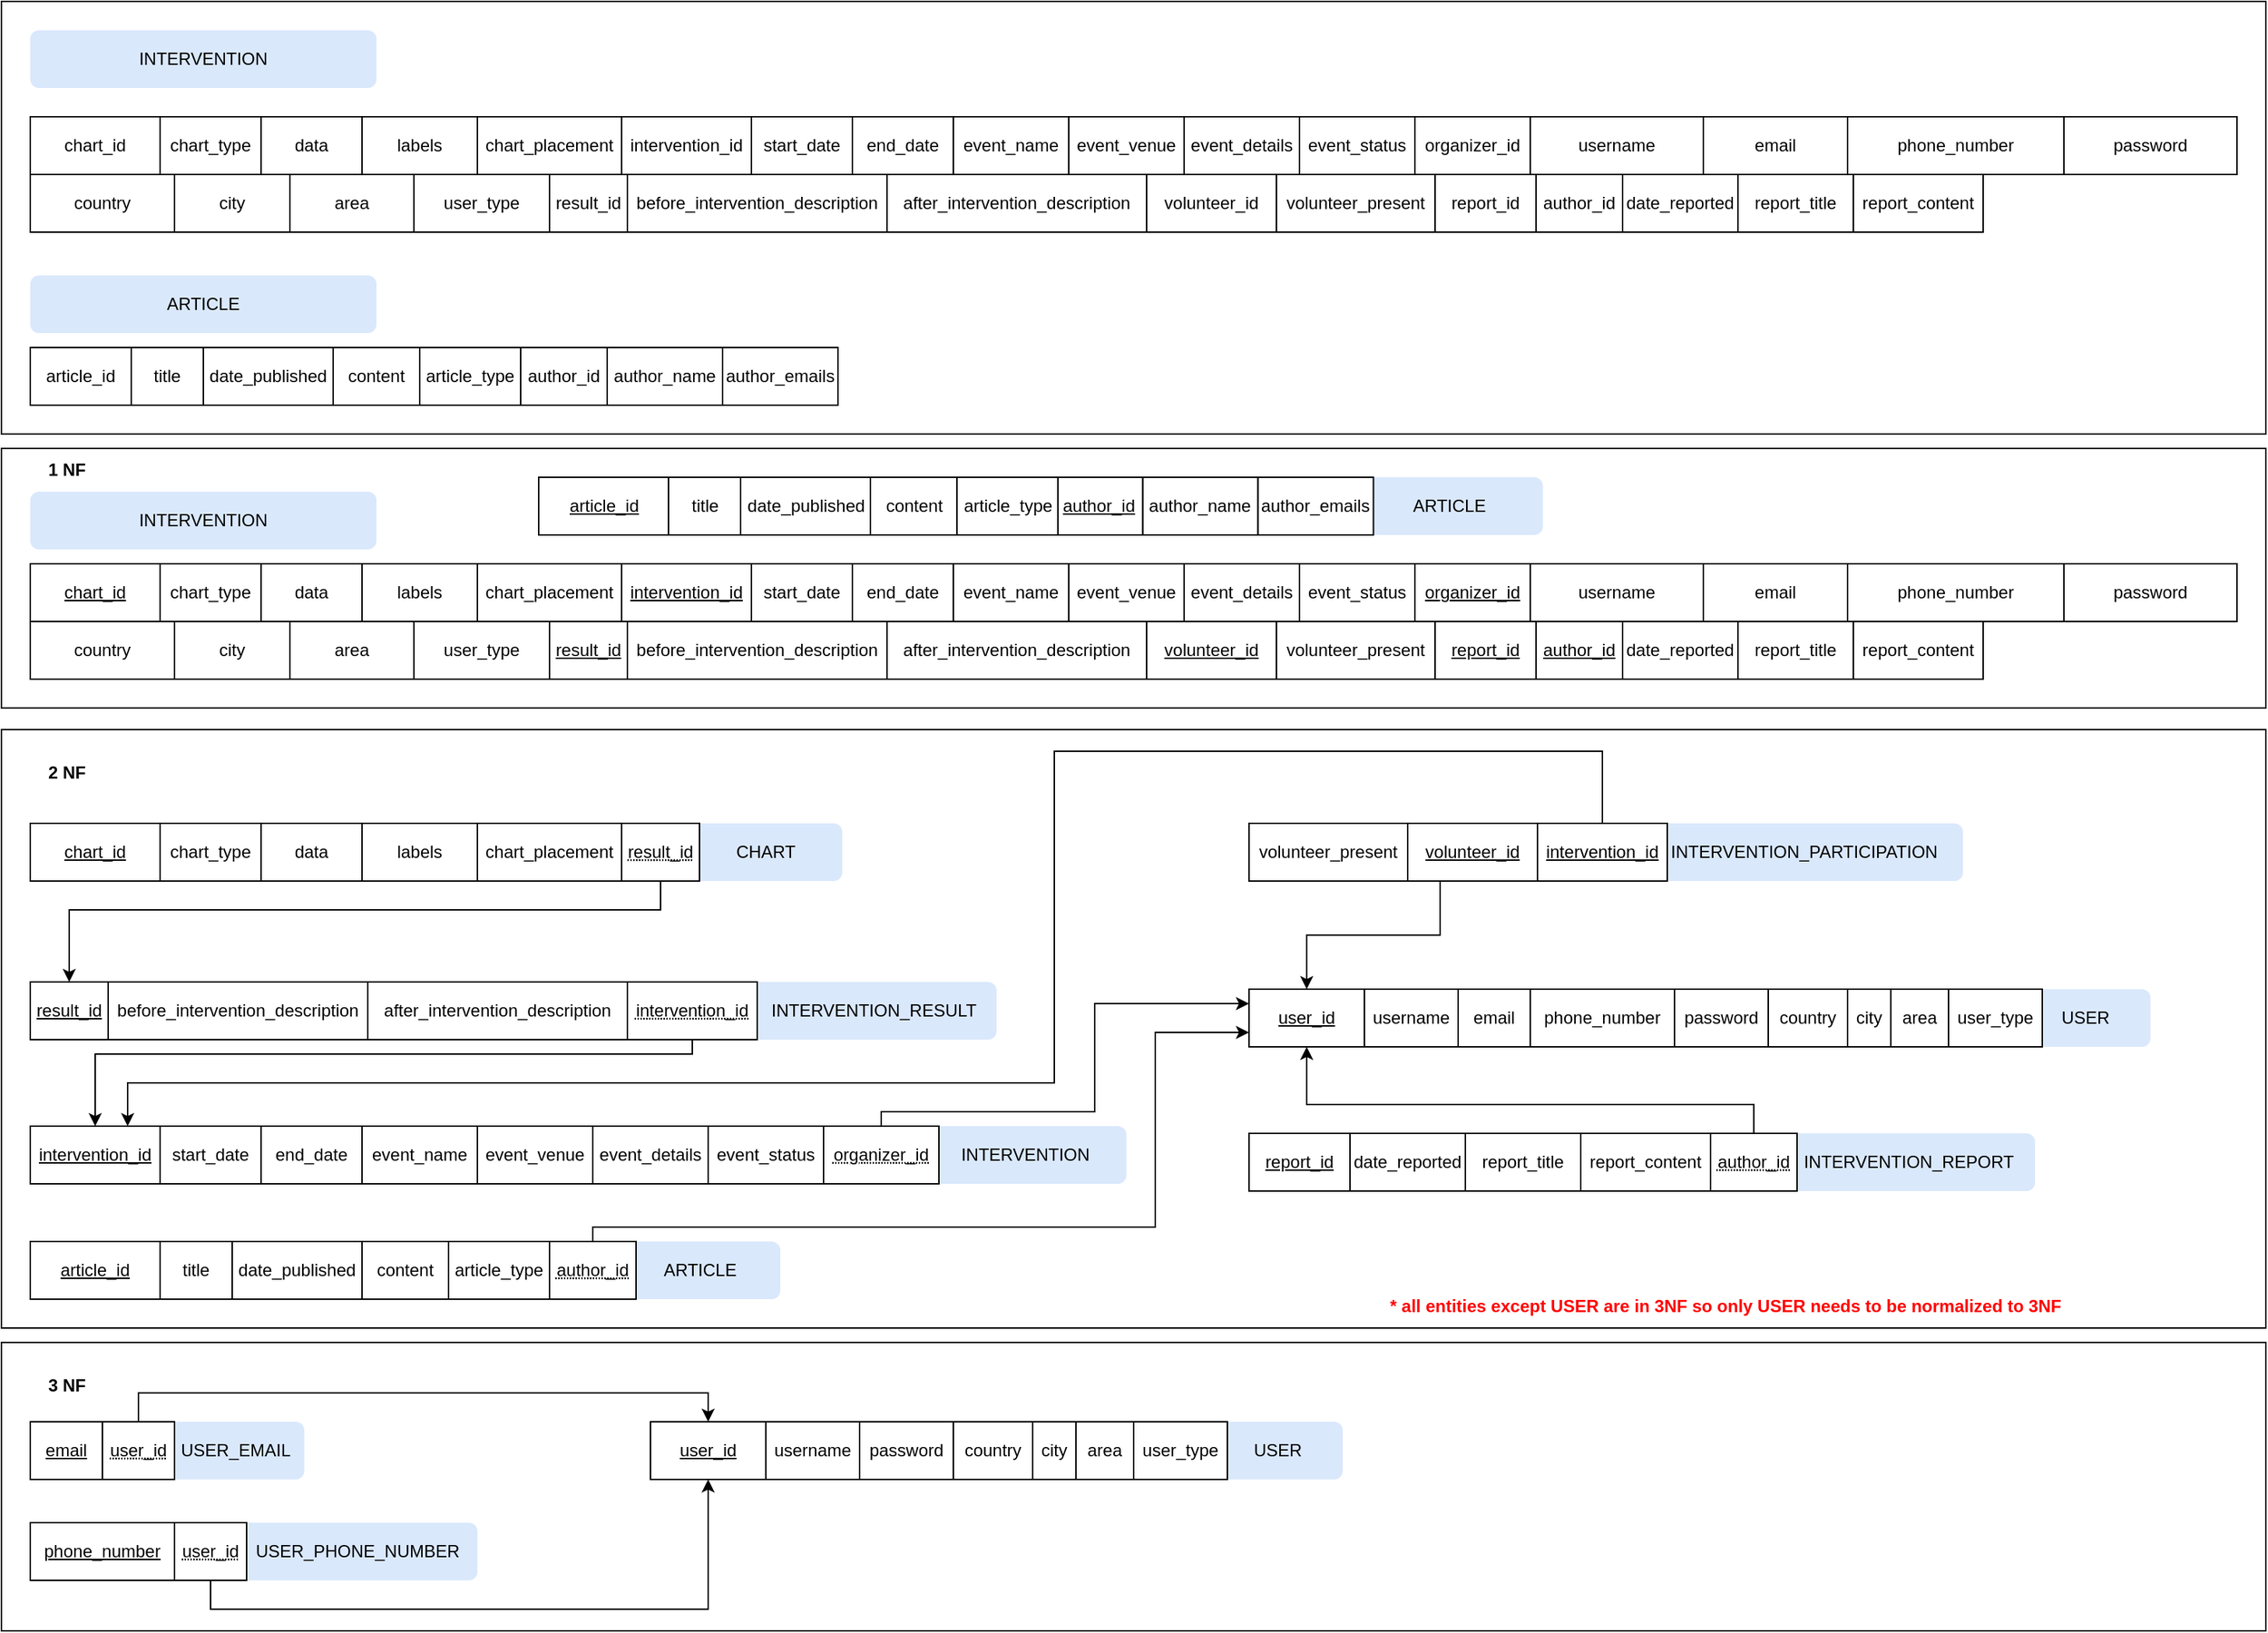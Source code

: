 <mxfile version="24.2.3" type="github">
  <diagram name="Page-1" id="BUNKWT5Qqu0lzgFFmWvQ">
    <mxGraphModel dx="1282" dy="535" grid="1" gridSize="10" guides="1" tooltips="1" connect="1" arrows="1" fold="1" page="1" pageScale="1" pageWidth="1654" pageHeight="1169" math="0" shadow="0">
      <root>
        <mxCell id="0" />
        <mxCell id="1" parent="0" />
        <mxCell id="BMht20Ln3k7jBjvpvkgt-224" value="" style="rounded=0;whiteSpace=wrap;html=1;fillColor=none;" parent="1" vertex="1">
          <mxGeometry x="30" y="330" width="1570" height="180" as="geometry" />
        </mxCell>
        <mxCell id="BMht20Ln3k7jBjvpvkgt-226" value="" style="rounded=0;whiteSpace=wrap;html=1;fillColor=none;" parent="1" vertex="1">
          <mxGeometry x="30" y="950" width="1570" height="200" as="geometry" />
        </mxCell>
        <mxCell id="BMht20Ln3k7jBjvpvkgt-225" value="" style="rounded=0;whiteSpace=wrap;html=1;fillColor=none;" parent="1" vertex="1">
          <mxGeometry x="30" y="525" width="1570" height="415" as="geometry" />
        </mxCell>
        <mxCell id="BMht20Ln3k7jBjvpvkgt-223" value="" style="rounded=0;whiteSpace=wrap;html=1;fillColor=none;" parent="1" vertex="1">
          <mxGeometry x="30" y="20" width="1570" height="300" as="geometry" />
        </mxCell>
        <mxCell id="BMht20Ln3k7jBjvpvkgt-220" value="USER_PHONE_NUMBER" style="rounded=1;whiteSpace=wrap;html=1;fillColor=#dae8fc;strokeColor=none;" parent="1" vertex="1">
          <mxGeometry x="194" y="1075" width="166" height="40" as="geometry" />
        </mxCell>
        <mxCell id="BMht20Ln3k7jBjvpvkgt-219" value="USER_EMAIL" style="rounded=1;whiteSpace=wrap;html=1;fillColor=#dae8fc;strokeColor=none;" parent="1" vertex="1">
          <mxGeometry x="145" y="1005" width="95" height="40" as="geometry" />
        </mxCell>
        <mxCell id="BMht20Ln3k7jBjvpvkgt-197" value="INTERVENTION_REPORT" style="rounded=1;whiteSpace=wrap;html=1;fillColor=#dae8fc;strokeColor=none;" parent="1" vertex="1">
          <mxGeometry x="1265" y="805" width="175" height="40" as="geometry" />
        </mxCell>
        <mxCell id="BMht20Ln3k7jBjvpvkgt-191" value="INTERVENTION_PARTICIPATION" style="rounded=1;whiteSpace=wrap;html=1;fillColor=#dae8fc;strokeColor=none;" parent="1" vertex="1">
          <mxGeometry x="1170" y="590" width="220" height="40" as="geometry" />
        </mxCell>
        <mxCell id="BMht20Ln3k7jBjvpvkgt-196" value="USER" style="rounded=1;whiteSpace=wrap;html=1;fillColor=#dae8fc;strokeColor=none;" parent="1" vertex="1">
          <mxGeometry x="1430" y="705" width="90" height="40" as="geometry" />
        </mxCell>
        <mxCell id="BMht20Ln3k7jBjvpvkgt-188" value="INTERVENTION" style="rounded=1;whiteSpace=wrap;html=1;fillColor=#dae8fc;strokeColor=none;" parent="1" vertex="1">
          <mxGeometry x="670" y="800" width="140" height="40" as="geometry" />
        </mxCell>
        <mxCell id="BMht20Ln3k7jBjvpvkgt-186" value="INTERVENTION_RESULT" style="rounded=1;whiteSpace=wrap;html=1;fillColor=#dae8fc;strokeColor=none;" parent="1" vertex="1">
          <mxGeometry x="550" y="700" width="170" height="40" as="geometry" />
        </mxCell>
        <mxCell id="BMht20Ln3k7jBjvpvkgt-181" value="CHART" style="rounded=1;whiteSpace=wrap;html=1;fillColor=#dae8fc;strokeColor=none;" parent="1" vertex="1">
          <mxGeometry x="507" y="590" width="106" height="40" as="geometry" />
        </mxCell>
        <mxCell id="BMht20Ln3k7jBjvpvkgt-17" value="INTERVENTION" style="rounded=1;whiteSpace=wrap;html=1;fillColor=#dae8fc;strokeColor=none;" parent="1" vertex="1">
          <mxGeometry x="50" y="40" width="240" height="40" as="geometry" />
        </mxCell>
        <mxCell id="BMht20Ln3k7jBjvpvkgt-18" value="&lt;b&gt;1 NF&lt;/b&gt;" style="text;html=1;align=center;verticalAlign=middle;resizable=0;points=[];autosize=1;strokeColor=none;fillColor=none;" parent="1" vertex="1">
          <mxGeometry x="50" y="330" width="50" height="30" as="geometry" />
        </mxCell>
        <mxCell id="BMht20Ln3k7jBjvpvkgt-35" value="chart_id" style="rounded=0;whiteSpace=wrap;html=1;" parent="1" vertex="1">
          <mxGeometry x="50" y="100" width="90" height="40" as="geometry" />
        </mxCell>
        <mxCell id="BMht20Ln3k7jBjvpvkgt-36" value="chart_type" style="rounded=0;whiteSpace=wrap;html=1;" parent="1" vertex="1">
          <mxGeometry x="140" y="100" width="70" height="40" as="geometry" />
        </mxCell>
        <mxCell id="BMht20Ln3k7jBjvpvkgt-37" value="data" style="rounded=0;whiteSpace=wrap;html=1;" parent="1" vertex="1">
          <mxGeometry x="210" y="100" width="70" height="40" as="geometry" />
        </mxCell>
        <mxCell id="BMht20Ln3k7jBjvpvkgt-38" value="labels" style="rounded=0;whiteSpace=wrap;html=1;" parent="1" vertex="1">
          <mxGeometry x="280" y="100" width="80" height="40" as="geometry" />
        </mxCell>
        <mxCell id="BMht20Ln3k7jBjvpvkgt-39" value="chart_placement" style="rounded=0;whiteSpace=wrap;html=1;" parent="1" vertex="1">
          <mxGeometry x="360" y="100" width="100" height="40" as="geometry" />
        </mxCell>
        <mxCell id="BMht20Ln3k7jBjvpvkgt-51" value="intervention_id" style="rounded=0;whiteSpace=wrap;html=1;" parent="1" vertex="1">
          <mxGeometry x="460" y="100" width="90" height="40" as="geometry" />
        </mxCell>
        <mxCell id="BMht20Ln3k7jBjvpvkgt-52" value="start_date" style="rounded=0;whiteSpace=wrap;html=1;" parent="1" vertex="1">
          <mxGeometry x="550" y="100" width="70" height="40" as="geometry" />
        </mxCell>
        <mxCell id="BMht20Ln3k7jBjvpvkgt-53" value="end_date" style="rounded=0;whiteSpace=wrap;html=1;" parent="1" vertex="1">
          <mxGeometry x="620" y="100" width="70" height="40" as="geometry" />
        </mxCell>
        <mxCell id="BMht20Ln3k7jBjvpvkgt-54" value="event_name" style="rounded=0;whiteSpace=wrap;html=1;" parent="1" vertex="1">
          <mxGeometry x="690" y="100" width="80" height="40" as="geometry" />
        </mxCell>
        <mxCell id="BMht20Ln3k7jBjvpvkgt-55" value="event_venue" style="rounded=0;whiteSpace=wrap;html=1;" parent="1" vertex="1">
          <mxGeometry x="770" y="100" width="80" height="40" as="geometry" />
        </mxCell>
        <mxCell id="BMht20Ln3k7jBjvpvkgt-56" value="event_details" style="rounded=0;whiteSpace=wrap;html=1;" parent="1" vertex="1">
          <mxGeometry x="850" y="100" width="80" height="40" as="geometry" />
        </mxCell>
        <mxCell id="BMht20Ln3k7jBjvpvkgt-57" value="event_status" style="rounded=0;whiteSpace=wrap;html=1;" parent="1" vertex="1">
          <mxGeometry x="930" y="100" width="80" height="40" as="geometry" />
        </mxCell>
        <mxCell id="BMht20Ln3k7jBjvpvkgt-58" value="organizer_id" style="rounded=0;whiteSpace=wrap;html=1;" parent="1" vertex="1">
          <mxGeometry x="1010" y="100" width="80" height="40" as="geometry" />
        </mxCell>
        <mxCell id="BMht20Ln3k7jBjvpvkgt-59" value="username" style="rounded=0;whiteSpace=wrap;html=1;" parent="1" vertex="1">
          <mxGeometry x="1090" y="100" width="120" height="40" as="geometry" />
        </mxCell>
        <mxCell id="BMht20Ln3k7jBjvpvkgt-60" value="email" style="rounded=0;whiteSpace=wrap;html=1;" parent="1" vertex="1">
          <mxGeometry x="1210" y="100" width="100" height="40" as="geometry" />
        </mxCell>
        <mxCell id="BMht20Ln3k7jBjvpvkgt-61" value="phone_number" style="rounded=0;whiteSpace=wrap;html=1;" parent="1" vertex="1">
          <mxGeometry x="1310" y="100" width="150" height="40" as="geometry" />
        </mxCell>
        <mxCell id="BMht20Ln3k7jBjvpvkgt-62" value="password" style="rounded=0;whiteSpace=wrap;html=1;" parent="1" vertex="1">
          <mxGeometry x="1460" y="100" width="120" height="40" as="geometry" />
        </mxCell>
        <mxCell id="BMht20Ln3k7jBjvpvkgt-63" value="country" style="rounded=0;whiteSpace=wrap;html=1;" parent="1" vertex="1">
          <mxGeometry x="50" y="140" width="100" height="40" as="geometry" />
        </mxCell>
        <mxCell id="BMht20Ln3k7jBjvpvkgt-64" value="city" style="rounded=0;whiteSpace=wrap;html=1;" parent="1" vertex="1">
          <mxGeometry x="150" y="140" width="80" height="40" as="geometry" />
        </mxCell>
        <mxCell id="BMht20Ln3k7jBjvpvkgt-65" value="area" style="rounded=0;whiteSpace=wrap;html=1;" parent="1" vertex="1">
          <mxGeometry x="230" y="140" width="86" height="40" as="geometry" />
        </mxCell>
        <mxCell id="BMht20Ln3k7jBjvpvkgt-66" value="result_id" style="rounded=0;whiteSpace=wrap;html=1;" parent="1" vertex="1">
          <mxGeometry x="410" y="140" width="54" height="40" as="geometry" />
        </mxCell>
        <mxCell id="BMht20Ln3k7jBjvpvkgt-67" value="before_intervention_description" style="rounded=0;whiteSpace=wrap;html=1;" parent="1" vertex="1">
          <mxGeometry x="464" y="140" width="180" height="40" as="geometry" />
        </mxCell>
        <mxCell id="BMht20Ln3k7jBjvpvkgt-68" value="after_intervention_description" style="rounded=0;whiteSpace=wrap;html=1;" parent="1" vertex="1">
          <mxGeometry x="644" y="140" width="180" height="40" as="geometry" />
        </mxCell>
        <mxCell id="BMht20Ln3k7jBjvpvkgt-69" value="volunteer_id" style="rounded=0;whiteSpace=wrap;html=1;" parent="1" vertex="1">
          <mxGeometry x="824" y="140" width="90" height="40" as="geometry" />
        </mxCell>
        <mxCell id="BMht20Ln3k7jBjvpvkgt-70" value="volunteer_present" style="rounded=0;whiteSpace=wrap;html=1;" parent="1" vertex="1">
          <mxGeometry x="914" y="140" width="110" height="40" as="geometry" />
        </mxCell>
        <mxCell id="BMht20Ln3k7jBjvpvkgt-71" value="report_id" style="rounded=0;whiteSpace=wrap;html=1;" parent="1" vertex="1">
          <mxGeometry x="1024" y="140" width="70" height="40" as="geometry" />
        </mxCell>
        <mxCell id="BMht20Ln3k7jBjvpvkgt-72" value="date_reported" style="rounded=0;whiteSpace=wrap;html=1;" parent="1" vertex="1">
          <mxGeometry x="1154" y="140" width="80" height="40" as="geometry" />
        </mxCell>
        <mxCell id="BMht20Ln3k7jBjvpvkgt-73" value="report_title" style="rounded=0;whiteSpace=wrap;html=1;" parent="1" vertex="1">
          <mxGeometry x="1234" y="140" width="80" height="40" as="geometry" />
        </mxCell>
        <mxCell id="BMht20Ln3k7jBjvpvkgt-74" value="report_content" style="rounded=0;whiteSpace=wrap;html=1;" parent="1" vertex="1">
          <mxGeometry x="1314" y="140" width="90" height="40" as="geometry" />
        </mxCell>
        <mxCell id="BMht20Ln3k7jBjvpvkgt-75" value="chart_id" style="rounded=0;whiteSpace=wrap;html=1;fontStyle=4" parent="1" vertex="1">
          <mxGeometry x="50" y="410" width="90" height="40" as="geometry" />
        </mxCell>
        <mxCell id="BMht20Ln3k7jBjvpvkgt-76" value="chart_type" style="rounded=0;whiteSpace=wrap;html=1;" parent="1" vertex="1">
          <mxGeometry x="140" y="410" width="70" height="40" as="geometry" />
        </mxCell>
        <mxCell id="BMht20Ln3k7jBjvpvkgt-77" value="data" style="rounded=0;whiteSpace=wrap;html=1;" parent="1" vertex="1">
          <mxGeometry x="210" y="410" width="70" height="40" as="geometry" />
        </mxCell>
        <mxCell id="BMht20Ln3k7jBjvpvkgt-78" value="labels" style="rounded=0;whiteSpace=wrap;html=1;" parent="1" vertex="1">
          <mxGeometry x="280" y="410" width="80" height="40" as="geometry" />
        </mxCell>
        <mxCell id="BMht20Ln3k7jBjvpvkgt-79" value="chart_placement" style="rounded=0;whiteSpace=wrap;html=1;" parent="1" vertex="1">
          <mxGeometry x="360" y="410" width="100" height="40" as="geometry" />
        </mxCell>
        <mxCell id="BMht20Ln3k7jBjvpvkgt-80" value="intervention_id" style="rounded=0;whiteSpace=wrap;html=1;fontStyle=4" parent="1" vertex="1">
          <mxGeometry x="460" y="410" width="90" height="40" as="geometry" />
        </mxCell>
        <mxCell id="BMht20Ln3k7jBjvpvkgt-81" value="start_date" style="rounded=0;whiteSpace=wrap;html=1;" parent="1" vertex="1">
          <mxGeometry x="550" y="410" width="70" height="40" as="geometry" />
        </mxCell>
        <mxCell id="BMht20Ln3k7jBjvpvkgt-82" value="end_date" style="rounded=0;whiteSpace=wrap;html=1;" parent="1" vertex="1">
          <mxGeometry x="620" y="410" width="70" height="40" as="geometry" />
        </mxCell>
        <mxCell id="BMht20Ln3k7jBjvpvkgt-83" value="event_name" style="rounded=0;whiteSpace=wrap;html=1;" parent="1" vertex="1">
          <mxGeometry x="690" y="410" width="80" height="40" as="geometry" />
        </mxCell>
        <mxCell id="BMht20Ln3k7jBjvpvkgt-84" value="event_venue" style="rounded=0;whiteSpace=wrap;html=1;" parent="1" vertex="1">
          <mxGeometry x="770" y="410" width="80" height="40" as="geometry" />
        </mxCell>
        <mxCell id="BMht20Ln3k7jBjvpvkgt-85" value="event_details" style="rounded=0;whiteSpace=wrap;html=1;" parent="1" vertex="1">
          <mxGeometry x="850" y="410" width="80" height="40" as="geometry" />
        </mxCell>
        <mxCell id="BMht20Ln3k7jBjvpvkgt-86" value="event_status" style="rounded=0;whiteSpace=wrap;html=1;" parent="1" vertex="1">
          <mxGeometry x="930" y="410" width="80" height="40" as="geometry" />
        </mxCell>
        <mxCell id="BMht20Ln3k7jBjvpvkgt-87" value="organizer_id" style="rounded=0;whiteSpace=wrap;html=1;fontStyle=4" parent="1" vertex="1">
          <mxGeometry x="1010" y="410" width="80" height="40" as="geometry" />
        </mxCell>
        <mxCell id="BMht20Ln3k7jBjvpvkgt-88" value="username" style="rounded=0;whiteSpace=wrap;html=1;" parent="1" vertex="1">
          <mxGeometry x="1090" y="410" width="120" height="40" as="geometry" />
        </mxCell>
        <mxCell id="BMht20Ln3k7jBjvpvkgt-89" value="email" style="rounded=0;whiteSpace=wrap;html=1;" parent="1" vertex="1">
          <mxGeometry x="1210" y="410" width="100" height="40" as="geometry" />
        </mxCell>
        <mxCell id="BMht20Ln3k7jBjvpvkgt-90" value="phone_number" style="rounded=0;whiteSpace=wrap;html=1;" parent="1" vertex="1">
          <mxGeometry x="1310" y="410" width="150" height="40" as="geometry" />
        </mxCell>
        <mxCell id="BMht20Ln3k7jBjvpvkgt-91" value="password" style="rounded=0;whiteSpace=wrap;html=1;" parent="1" vertex="1">
          <mxGeometry x="1460" y="410" width="120" height="40" as="geometry" />
        </mxCell>
        <mxCell id="BMht20Ln3k7jBjvpvkgt-92" value="country" style="rounded=0;whiteSpace=wrap;html=1;" parent="1" vertex="1">
          <mxGeometry x="50" y="450" width="100" height="40" as="geometry" />
        </mxCell>
        <mxCell id="BMht20Ln3k7jBjvpvkgt-93" value="city" style="rounded=0;whiteSpace=wrap;html=1;" parent="1" vertex="1">
          <mxGeometry x="150" y="450" width="80" height="40" as="geometry" />
        </mxCell>
        <mxCell id="BMht20Ln3k7jBjvpvkgt-94" value="area" style="rounded=0;whiteSpace=wrap;html=1;" parent="1" vertex="1">
          <mxGeometry x="230" y="450" width="86" height="40" as="geometry" />
        </mxCell>
        <mxCell id="BMht20Ln3k7jBjvpvkgt-95" value="result_id" style="rounded=0;whiteSpace=wrap;html=1;fontStyle=4" parent="1" vertex="1">
          <mxGeometry x="410" y="450" width="54" height="40" as="geometry" />
        </mxCell>
        <mxCell id="BMht20Ln3k7jBjvpvkgt-96" value="before_intervention_description" style="rounded=0;whiteSpace=wrap;html=1;" parent="1" vertex="1">
          <mxGeometry x="464" y="450" width="180" height="40" as="geometry" />
        </mxCell>
        <mxCell id="BMht20Ln3k7jBjvpvkgt-97" value="after_intervention_description" style="rounded=0;whiteSpace=wrap;html=1;" parent="1" vertex="1">
          <mxGeometry x="644" y="450" width="180" height="40" as="geometry" />
        </mxCell>
        <mxCell id="BMht20Ln3k7jBjvpvkgt-98" value="volunteer_id" style="rounded=0;whiteSpace=wrap;html=1;fontStyle=4" parent="1" vertex="1">
          <mxGeometry x="824" y="450" width="90" height="40" as="geometry" />
        </mxCell>
        <mxCell id="BMht20Ln3k7jBjvpvkgt-99" value="volunteer_present" style="rounded=0;whiteSpace=wrap;html=1;" parent="1" vertex="1">
          <mxGeometry x="914" y="450" width="110" height="40" as="geometry" />
        </mxCell>
        <mxCell id="BMht20Ln3k7jBjvpvkgt-100" value="report_id" style="rounded=0;whiteSpace=wrap;html=1;fontStyle=4" parent="1" vertex="1">
          <mxGeometry x="1024" y="450" width="70" height="40" as="geometry" />
        </mxCell>
        <mxCell id="BMht20Ln3k7jBjvpvkgt-101" value="date_reported" style="rounded=0;whiteSpace=wrap;html=1;" parent="1" vertex="1">
          <mxGeometry x="1154" y="450" width="80" height="40" as="geometry" />
        </mxCell>
        <mxCell id="BMht20Ln3k7jBjvpvkgt-102" value="report_title" style="rounded=0;whiteSpace=wrap;html=1;" parent="1" vertex="1">
          <mxGeometry x="1234" y="450" width="80" height="40" as="geometry" />
        </mxCell>
        <mxCell id="BMht20Ln3k7jBjvpvkgt-103" value="report_content" style="rounded=0;whiteSpace=wrap;html=1;" parent="1" vertex="1">
          <mxGeometry x="1314" y="450" width="90" height="40" as="geometry" />
        </mxCell>
        <mxCell id="BMht20Ln3k7jBjvpvkgt-133" value="article_id" style="rounded=0;whiteSpace=wrap;html=1;" parent="1" vertex="1">
          <mxGeometry x="50" y="260" width="70" height="40" as="geometry" />
        </mxCell>
        <mxCell id="BMht20Ln3k7jBjvpvkgt-134" value="title" style="rounded=0;whiteSpace=wrap;html=1;" parent="1" vertex="1">
          <mxGeometry x="120" y="260" width="50" height="40" as="geometry" />
        </mxCell>
        <mxCell id="BMht20Ln3k7jBjvpvkgt-135" value="date_published" style="rounded=0;whiteSpace=wrap;html=1;" parent="1" vertex="1">
          <mxGeometry x="170" y="260" width="90" height="40" as="geometry" />
        </mxCell>
        <mxCell id="BMht20Ln3k7jBjvpvkgt-136" value="content" style="rounded=0;whiteSpace=wrap;html=1;" parent="1" vertex="1">
          <mxGeometry x="260" y="260" width="60" height="40" as="geometry" />
        </mxCell>
        <mxCell id="BMht20Ln3k7jBjvpvkgt-137" value="author_name" style="rounded=0;whiteSpace=wrap;html=1;" parent="1" vertex="1">
          <mxGeometry x="450" y="260" width="80" height="40" as="geometry" />
        </mxCell>
        <mxCell id="BMht20Ln3k7jBjvpvkgt-138" value="author_emails" style="rounded=0;whiteSpace=wrap;html=1;" parent="1" vertex="1">
          <mxGeometry x="530" y="260" width="80" height="40" as="geometry" />
        </mxCell>
        <mxCell id="BMht20Ln3k7jBjvpvkgt-139" value="ARTICLE" style="rounded=1;whiteSpace=wrap;html=1;fillColor=#dae8fc;strokeColor=none;" parent="1" vertex="1">
          <mxGeometry x="968.75" y="350" width="130" height="40" as="geometry" />
        </mxCell>
        <mxCell id="BMht20Ln3k7jBjvpvkgt-140" value="author_id" style="rounded=0;whiteSpace=wrap;html=1;" parent="1" vertex="1">
          <mxGeometry x="390" y="260" width="60" height="40" as="geometry" />
        </mxCell>
        <mxCell id="BMht20Ln3k7jBjvpvkgt-141" value="INTERVENTION" style="rounded=1;whiteSpace=wrap;html=1;fillColor=#dae8fc;strokeColor=none;" parent="1" vertex="1">
          <mxGeometry x="50" y="360" width="240" height="40" as="geometry" />
        </mxCell>
        <mxCell id="BMht20Ln3k7jBjvpvkgt-142" value="article_id" style="rounded=0;whiteSpace=wrap;html=1;fontStyle=4" parent="1" vertex="1">
          <mxGeometry x="50" y="880" width="90" height="40" as="geometry" />
        </mxCell>
        <mxCell id="BMht20Ln3k7jBjvpvkgt-143" value="title" style="rounded=0;whiteSpace=wrap;html=1;" parent="1" vertex="1">
          <mxGeometry x="140" y="880" width="50" height="40" as="geometry" />
        </mxCell>
        <mxCell id="BMht20Ln3k7jBjvpvkgt-144" value="date_published" style="rounded=0;whiteSpace=wrap;html=1;" parent="1" vertex="1">
          <mxGeometry x="190" y="880" width="90" height="40" as="geometry" />
        </mxCell>
        <mxCell id="BMht20Ln3k7jBjvpvkgt-145" value="content" style="rounded=0;whiteSpace=wrap;html=1;" parent="1" vertex="1">
          <mxGeometry x="280" y="880" width="60" height="40" as="geometry" />
        </mxCell>
        <mxCell id="BMht20Ln3k7jBjvpvkgt-148" value="ARTICLE" style="rounded=1;whiteSpace=wrap;html=1;fillColor=#dae8fc;strokeColor=none;" parent="1" vertex="1">
          <mxGeometry x="459" y="880" width="111" height="40" as="geometry" />
        </mxCell>
        <mxCell id="BMht20Ln3k7jBjvpvkgt-198" style="edgeStyle=orthogonalEdgeStyle;rounded=0;orthogonalLoop=1;jettySize=auto;html=1;entryX=0;entryY=0.75;entryDx=0;entryDy=0;exitX=0.5;exitY=0;exitDx=0;exitDy=0;" parent="1" source="BMht20Ln3k7jBjvpvkgt-149" target="BMht20Ln3k7jBjvpvkgt-163" edge="1">
          <mxGeometry relative="1" as="geometry">
            <Array as="points">
              <mxPoint x="440" y="870" />
              <mxPoint x="830" y="870" />
              <mxPoint x="830" y="735" />
            </Array>
          </mxGeometry>
        </mxCell>
        <mxCell id="BMht20Ln3k7jBjvpvkgt-149" value="&lt;span style=&quot;text-decoration: dotted underline;&quot;&gt;author_id&lt;/span&gt;" style="rounded=0;whiteSpace=wrap;html=1;fontStyle=0" parent="1" vertex="1">
          <mxGeometry x="410" y="880" width="60" height="40" as="geometry" />
        </mxCell>
        <mxCell id="BMht20Ln3k7jBjvpvkgt-150" value="&lt;b&gt;2 NF&lt;/b&gt;" style="text;html=1;align=center;verticalAlign=middle;resizable=0;points=[];autosize=1;strokeColor=none;fillColor=none;" parent="1" vertex="1">
          <mxGeometry x="50" y="540" width="50" height="30" as="geometry" />
        </mxCell>
        <mxCell id="BMht20Ln3k7jBjvpvkgt-151" value="chart_id" style="rounded=0;whiteSpace=wrap;html=1;fontStyle=4" parent="1" vertex="1">
          <mxGeometry x="50" y="590" width="90" height="40" as="geometry" />
        </mxCell>
        <mxCell id="BMht20Ln3k7jBjvpvkgt-152" value="chart_type" style="rounded=0;whiteSpace=wrap;html=1;" parent="1" vertex="1">
          <mxGeometry x="140" y="590" width="70" height="40" as="geometry" />
        </mxCell>
        <mxCell id="BMht20Ln3k7jBjvpvkgt-153" value="data" style="rounded=0;whiteSpace=wrap;html=1;" parent="1" vertex="1">
          <mxGeometry x="210" y="590" width="70" height="40" as="geometry" />
        </mxCell>
        <mxCell id="BMht20Ln3k7jBjvpvkgt-154" value="labels" style="rounded=0;whiteSpace=wrap;html=1;" parent="1" vertex="1">
          <mxGeometry x="280" y="590" width="80" height="40" as="geometry" />
        </mxCell>
        <mxCell id="BMht20Ln3k7jBjvpvkgt-155" value="chart_placement" style="rounded=0;whiteSpace=wrap;html=1;" parent="1" vertex="1">
          <mxGeometry x="360" y="590" width="100" height="40" as="geometry" />
        </mxCell>
        <mxCell id="BMht20Ln3k7jBjvpvkgt-156" value="intervention_id" style="rounded=0;whiteSpace=wrap;html=1;fontStyle=4" parent="1" vertex="1">
          <mxGeometry x="50" y="800" width="90" height="40" as="geometry" />
        </mxCell>
        <mxCell id="BMht20Ln3k7jBjvpvkgt-157" value="start_date" style="rounded=0;whiteSpace=wrap;html=1;" parent="1" vertex="1">
          <mxGeometry x="140" y="800" width="70" height="40" as="geometry" />
        </mxCell>
        <mxCell id="BMht20Ln3k7jBjvpvkgt-158" value="end_date" style="rounded=0;whiteSpace=wrap;html=1;" parent="1" vertex="1">
          <mxGeometry x="210" y="800" width="70" height="40" as="geometry" />
        </mxCell>
        <mxCell id="BMht20Ln3k7jBjvpvkgt-159" value="event_name" style="rounded=0;whiteSpace=wrap;html=1;" parent="1" vertex="1">
          <mxGeometry x="280" y="800" width="80" height="40" as="geometry" />
        </mxCell>
        <mxCell id="BMht20Ln3k7jBjvpvkgt-160" value="event_venue" style="rounded=0;whiteSpace=wrap;html=1;" parent="1" vertex="1">
          <mxGeometry x="360" y="800" width="80" height="40" as="geometry" />
        </mxCell>
        <mxCell id="BMht20Ln3k7jBjvpvkgt-161" value="event_details" style="rounded=0;whiteSpace=wrap;html=1;" parent="1" vertex="1">
          <mxGeometry x="440" y="800" width="80" height="40" as="geometry" />
        </mxCell>
        <mxCell id="BMht20Ln3k7jBjvpvkgt-162" value="event_status" style="rounded=0;whiteSpace=wrap;html=1;" parent="1" vertex="1">
          <mxGeometry x="520" y="800" width="80" height="40" as="geometry" />
        </mxCell>
        <mxCell id="BMht20Ln3k7jBjvpvkgt-163" value="user_id" style="rounded=0;whiteSpace=wrap;html=1;fontStyle=4" parent="1" vertex="1">
          <mxGeometry x="895" y="705" width="80" height="40" as="geometry" />
        </mxCell>
        <mxCell id="BMht20Ln3k7jBjvpvkgt-164" value="username" style="rounded=0;whiteSpace=wrap;html=1;" parent="1" vertex="1">
          <mxGeometry x="975" y="705" width="65" height="40" as="geometry" />
        </mxCell>
        <mxCell id="BMht20Ln3k7jBjvpvkgt-165" value="email" style="rounded=0;whiteSpace=wrap;html=1;" parent="1" vertex="1">
          <mxGeometry x="1040" y="705" width="50" height="40" as="geometry" />
        </mxCell>
        <mxCell id="BMht20Ln3k7jBjvpvkgt-166" value="phone_number" style="rounded=0;whiteSpace=wrap;html=1;" parent="1" vertex="1">
          <mxGeometry x="1090" y="705" width="100" height="40" as="geometry" />
        </mxCell>
        <mxCell id="BMht20Ln3k7jBjvpvkgt-167" value="password" style="rounded=0;whiteSpace=wrap;html=1;" parent="1" vertex="1">
          <mxGeometry x="1190" y="705" width="65" height="40" as="geometry" />
        </mxCell>
        <mxCell id="BMht20Ln3k7jBjvpvkgt-168" value="country" style="rounded=0;whiteSpace=wrap;html=1;" parent="1" vertex="1">
          <mxGeometry x="1255" y="705" width="55" height="40" as="geometry" />
        </mxCell>
        <mxCell id="BMht20Ln3k7jBjvpvkgt-169" value="city" style="rounded=0;whiteSpace=wrap;html=1;" parent="1" vertex="1">
          <mxGeometry x="1310" y="705" width="30" height="40" as="geometry" />
        </mxCell>
        <mxCell id="BMht20Ln3k7jBjvpvkgt-170" value="area" style="rounded=0;whiteSpace=wrap;html=1;" parent="1" vertex="1">
          <mxGeometry x="1340" y="705" width="40" height="40" as="geometry" />
        </mxCell>
        <mxCell id="BMht20Ln3k7jBjvpvkgt-202" style="edgeStyle=orthogonalEdgeStyle;rounded=0;orthogonalLoop=1;jettySize=auto;html=1;entryX=0.5;entryY=0;entryDx=0;entryDy=0;exitX=0.25;exitY=1;exitDx=0;exitDy=0;" parent="1" source="BMht20Ln3k7jBjvpvkgt-174" target="BMht20Ln3k7jBjvpvkgt-163" edge="1">
          <mxGeometry relative="1" as="geometry" />
        </mxCell>
        <mxCell id="BMht20Ln3k7jBjvpvkgt-174" value="&lt;u&gt;volunteer_id&lt;/u&gt;" style="rounded=0;whiteSpace=wrap;html=1;fontStyle=0" parent="1" vertex="1">
          <mxGeometry x="1005" y="590" width="90" height="40" as="geometry" />
        </mxCell>
        <mxCell id="BMht20Ln3k7jBjvpvkgt-175" value="volunteer_present" style="rounded=0;whiteSpace=wrap;html=1;" parent="1" vertex="1">
          <mxGeometry x="895" y="590" width="110" height="40" as="geometry" />
        </mxCell>
        <mxCell id="BMht20Ln3k7jBjvpvkgt-176" value="report_id" style="rounded=0;whiteSpace=wrap;html=1;fontStyle=4" parent="1" vertex="1">
          <mxGeometry x="895" y="805" width="70" height="40" as="geometry" />
        </mxCell>
        <mxCell id="BMht20Ln3k7jBjvpvkgt-177" value="date_reported" style="rounded=0;whiteSpace=wrap;html=1;" parent="1" vertex="1">
          <mxGeometry x="965" y="805" width="80" height="40" as="geometry" />
        </mxCell>
        <mxCell id="BMht20Ln3k7jBjvpvkgt-178" value="report_title" style="rounded=0;whiteSpace=wrap;html=1;" parent="1" vertex="1">
          <mxGeometry x="1045" y="805" width="80" height="40" as="geometry" />
        </mxCell>
        <mxCell id="BMht20Ln3k7jBjvpvkgt-179" value="report_content" style="rounded=0;whiteSpace=wrap;html=1;" parent="1" vertex="1">
          <mxGeometry x="1125" y="805" width="90" height="40" as="geometry" />
        </mxCell>
        <mxCell id="BMht20Ln3k7jBjvpvkgt-201" style="edgeStyle=orthogonalEdgeStyle;rounded=0;orthogonalLoop=1;jettySize=auto;html=1;entryX=0.5;entryY=0;entryDx=0;entryDy=0;" parent="1" source="BMht20Ln3k7jBjvpvkgt-180" target="BMht20Ln3k7jBjvpvkgt-183" edge="1">
          <mxGeometry relative="1" as="geometry">
            <Array as="points">
              <mxPoint x="487" y="650" />
              <mxPoint x="77" y="650" />
            </Array>
          </mxGeometry>
        </mxCell>
        <mxCell id="BMht20Ln3k7jBjvpvkgt-180" value="&lt;span style=&quot;text-decoration: dotted underline;&quot;&gt;result_id&lt;/span&gt;" style="rounded=0;whiteSpace=wrap;html=1;fontStyle=0" parent="1" vertex="1">
          <mxGeometry x="460" y="590" width="54" height="40" as="geometry" />
        </mxCell>
        <mxCell id="BMht20Ln3k7jBjvpvkgt-200" style="edgeStyle=orthogonalEdgeStyle;rounded=0;orthogonalLoop=1;jettySize=auto;html=1;entryX=0.5;entryY=0;entryDx=0;entryDy=0;" parent="1" source="BMht20Ln3k7jBjvpvkgt-182" target="BMht20Ln3k7jBjvpvkgt-156" edge="1">
          <mxGeometry relative="1" as="geometry">
            <Array as="points">
              <mxPoint x="509" y="750" />
              <mxPoint x="95" y="750" />
            </Array>
          </mxGeometry>
        </mxCell>
        <mxCell id="BMht20Ln3k7jBjvpvkgt-182" value="&lt;span style=&quot;text-decoration: dotted underline;&quot;&gt;intervention_id&lt;/span&gt;" style="rounded=0;whiteSpace=wrap;html=1;fontStyle=0" parent="1" vertex="1">
          <mxGeometry x="464" y="700" width="90" height="40" as="geometry" />
        </mxCell>
        <mxCell id="BMht20Ln3k7jBjvpvkgt-183" value="result_id" style="rounded=0;whiteSpace=wrap;html=1;fontStyle=4" parent="1" vertex="1">
          <mxGeometry x="50" y="700" width="54" height="40" as="geometry" />
        </mxCell>
        <mxCell id="BMht20Ln3k7jBjvpvkgt-184" value="before_intervention_description" style="rounded=0;whiteSpace=wrap;html=1;" parent="1" vertex="1">
          <mxGeometry x="104" y="700" width="180" height="40" as="geometry" />
        </mxCell>
        <mxCell id="BMht20Ln3k7jBjvpvkgt-185" value="after_intervention_description" style="rounded=0;whiteSpace=wrap;html=1;" parent="1" vertex="1">
          <mxGeometry x="284" y="700" width="180" height="40" as="geometry" />
        </mxCell>
        <mxCell id="BMht20Ln3k7jBjvpvkgt-199" style="edgeStyle=orthogonalEdgeStyle;rounded=0;orthogonalLoop=1;jettySize=auto;html=1;entryX=0;entryY=0.25;entryDx=0;entryDy=0;" parent="1" source="BMht20Ln3k7jBjvpvkgt-187" target="BMht20Ln3k7jBjvpvkgt-163" edge="1">
          <mxGeometry relative="1" as="geometry">
            <Array as="points">
              <mxPoint x="640" y="790" />
              <mxPoint x="788" y="790" />
              <mxPoint x="788" y="715" />
            </Array>
          </mxGeometry>
        </mxCell>
        <mxCell id="BMht20Ln3k7jBjvpvkgt-187" value="&lt;span style=&quot;text-decoration: dotted underline;&quot;&gt;organizer_id&lt;/span&gt;" style="rounded=0;whiteSpace=wrap;html=1;fontStyle=0" parent="1" vertex="1">
          <mxGeometry x="600" y="800" width="80" height="40" as="geometry" />
        </mxCell>
        <mxCell id="BMht20Ln3k7jBjvpvkgt-221" style="edgeStyle=orthogonalEdgeStyle;rounded=0;orthogonalLoop=1;jettySize=auto;html=1;entryX=0.75;entryY=0;entryDx=0;entryDy=0;exitX=0.5;exitY=0;exitDx=0;exitDy=0;" parent="1" source="BMht20Ln3k7jBjvpvkgt-189" target="BMht20Ln3k7jBjvpvkgt-156" edge="1">
          <mxGeometry relative="1" as="geometry">
            <Array as="points">
              <mxPoint x="1140" y="540" />
              <mxPoint x="760" y="540" />
              <mxPoint x="760" y="770" />
              <mxPoint x="118" y="770" />
            </Array>
          </mxGeometry>
        </mxCell>
        <mxCell id="BMht20Ln3k7jBjvpvkgt-189" value="&lt;span style=&quot;&quot;&gt;intervention_id&lt;/span&gt;" style="rounded=0;whiteSpace=wrap;html=1;fontStyle=4" parent="1" vertex="1">
          <mxGeometry x="1095" y="590" width="90" height="40" as="geometry" />
        </mxCell>
        <mxCell id="BMht20Ln3k7jBjvpvkgt-192" value="author_id" style="rounded=0;whiteSpace=wrap;html=1;" parent="1" vertex="1">
          <mxGeometry x="1094" y="140" width="60" height="40" as="geometry" />
        </mxCell>
        <mxCell id="BMht20Ln3k7jBjvpvkgt-194" value="author_id" style="rounded=0;whiteSpace=wrap;html=1;fontStyle=4" parent="1" vertex="1">
          <mxGeometry x="1094" y="450" width="60" height="40" as="geometry" />
        </mxCell>
        <mxCell id="BMht20Ln3k7jBjvpvkgt-203" style="edgeStyle=orthogonalEdgeStyle;rounded=0;orthogonalLoop=1;jettySize=auto;html=1;entryX=0.5;entryY=1;entryDx=0;entryDy=0;" parent="1" source="BMht20Ln3k7jBjvpvkgt-195" target="BMht20Ln3k7jBjvpvkgt-163" edge="1">
          <mxGeometry relative="1" as="geometry">
            <Array as="points">
              <mxPoint x="1245" y="785" />
              <mxPoint x="935" y="785" />
            </Array>
          </mxGeometry>
        </mxCell>
        <mxCell id="BMht20Ln3k7jBjvpvkgt-195" value="&lt;span style=&quot;text-decoration: dotted underline;&quot;&gt;author_id&lt;/span&gt;" style="rounded=0;whiteSpace=wrap;html=1;fontStyle=0" parent="1" vertex="1">
          <mxGeometry x="1215" y="805" width="60" height="40" as="geometry" />
        </mxCell>
        <mxCell id="BMht20Ln3k7jBjvpvkgt-204" value="USER" style="rounded=1;whiteSpace=wrap;html=1;fillColor=#dae8fc;strokeColor=none;" parent="1" vertex="1">
          <mxGeometry x="870" y="1005" width="90" height="40" as="geometry" />
        </mxCell>
        <mxCell id="BMht20Ln3k7jBjvpvkgt-205" value="user_id" style="rounded=0;whiteSpace=wrap;html=1;fontStyle=4" parent="1" vertex="1">
          <mxGeometry x="480" y="1005" width="80" height="40" as="geometry" />
        </mxCell>
        <mxCell id="BMht20Ln3k7jBjvpvkgt-206" value="username" style="rounded=0;whiteSpace=wrap;html=1;" parent="1" vertex="1">
          <mxGeometry x="560" y="1005" width="65" height="40" as="geometry" />
        </mxCell>
        <mxCell id="BMht20Ln3k7jBjvpvkgt-207" value="&lt;u&gt;email&lt;/u&gt;" style="rounded=0;whiteSpace=wrap;html=1;" parent="1" vertex="1">
          <mxGeometry x="50" y="1005" width="50" height="40" as="geometry" />
        </mxCell>
        <mxCell id="BMht20Ln3k7jBjvpvkgt-208" value="&lt;u&gt;phone_number&lt;/u&gt;" style="rounded=0;whiteSpace=wrap;html=1;" parent="1" vertex="1">
          <mxGeometry x="50" y="1075" width="100" height="40" as="geometry" />
        </mxCell>
        <mxCell id="BMht20Ln3k7jBjvpvkgt-209" value="password" style="rounded=0;whiteSpace=wrap;html=1;" parent="1" vertex="1">
          <mxGeometry x="625" y="1005" width="65" height="40" as="geometry" />
        </mxCell>
        <mxCell id="BMht20Ln3k7jBjvpvkgt-210" value="country" style="rounded=0;whiteSpace=wrap;html=1;" parent="1" vertex="1">
          <mxGeometry x="690" y="1005" width="55" height="40" as="geometry" />
        </mxCell>
        <mxCell id="BMht20Ln3k7jBjvpvkgt-211" value="city" style="rounded=0;whiteSpace=wrap;html=1;" parent="1" vertex="1">
          <mxGeometry x="745" y="1005" width="30" height="40" as="geometry" />
        </mxCell>
        <mxCell id="BMht20Ln3k7jBjvpvkgt-212" value="area" style="rounded=0;whiteSpace=wrap;html=1;" parent="1" vertex="1">
          <mxGeometry x="775" y="1005" width="40" height="40" as="geometry" />
        </mxCell>
        <mxCell id="BMht20Ln3k7jBjvpvkgt-213" value="&lt;b&gt;3 NF&lt;/b&gt;" style="text;html=1;align=center;verticalAlign=middle;resizable=0;points=[];autosize=1;strokeColor=none;fillColor=none;" parent="1" vertex="1">
          <mxGeometry x="50" y="965" width="50" height="30" as="geometry" />
        </mxCell>
        <mxCell id="BMht20Ln3k7jBjvpvkgt-215" style="edgeStyle=orthogonalEdgeStyle;rounded=0;orthogonalLoop=1;jettySize=auto;html=1;entryX=0.5;entryY=0;entryDx=0;entryDy=0;exitX=0.5;exitY=0;exitDx=0;exitDy=0;" parent="1" source="BMht20Ln3k7jBjvpvkgt-214" target="BMht20Ln3k7jBjvpvkgt-205" edge="1">
          <mxGeometry relative="1" as="geometry">
            <Array as="points">
              <mxPoint x="125" y="985" />
              <mxPoint x="520" y="985" />
            </Array>
          </mxGeometry>
        </mxCell>
        <mxCell id="BMht20Ln3k7jBjvpvkgt-214" value="&lt;span style=&quot;text-decoration: dotted underline;&quot;&gt;user_id&lt;/span&gt;" style="rounded=0;whiteSpace=wrap;html=1;fontStyle=0" parent="1" vertex="1">
          <mxGeometry x="100" y="1005" width="50" height="40" as="geometry" />
        </mxCell>
        <mxCell id="BMht20Ln3k7jBjvpvkgt-218" style="edgeStyle=orthogonalEdgeStyle;rounded=0;orthogonalLoop=1;jettySize=auto;html=1;entryX=0.5;entryY=1;entryDx=0;entryDy=0;exitX=0.5;exitY=1;exitDx=0;exitDy=0;" parent="1" source="BMht20Ln3k7jBjvpvkgt-217" target="BMht20Ln3k7jBjvpvkgt-205" edge="1">
          <mxGeometry relative="1" as="geometry" />
        </mxCell>
        <mxCell id="BMht20Ln3k7jBjvpvkgt-217" value="&lt;span style=&quot;text-decoration: dotted underline;&quot;&gt;user_id&lt;/span&gt;" style="rounded=0;whiteSpace=wrap;html=1;fontStyle=0" parent="1" vertex="1">
          <mxGeometry x="150" y="1075" width="50" height="40" as="geometry" />
        </mxCell>
        <mxCell id="Snj9UPIy31u1dblSjlPN-1" value="article_id" style="rounded=0;whiteSpace=wrap;html=1;fontStyle=4" parent="1" vertex="1">
          <mxGeometry x="402.5" y="350" width="90" height="40" as="geometry" />
        </mxCell>
        <mxCell id="Snj9UPIy31u1dblSjlPN-2" value="title" style="rounded=0;whiteSpace=wrap;html=1;" parent="1" vertex="1">
          <mxGeometry x="492.5" y="350" width="50" height="40" as="geometry" />
        </mxCell>
        <mxCell id="Snj9UPIy31u1dblSjlPN-3" value="date_published" style="rounded=0;whiteSpace=wrap;html=1;" parent="1" vertex="1">
          <mxGeometry x="542.5" y="350" width="90" height="40" as="geometry" />
        </mxCell>
        <mxCell id="Snj9UPIy31u1dblSjlPN-4" value="content" style="rounded=0;whiteSpace=wrap;html=1;" parent="1" vertex="1">
          <mxGeometry x="632.5" y="350" width="60" height="40" as="geometry" />
        </mxCell>
        <mxCell id="Snj9UPIy31u1dblSjlPN-5" value="author_name" style="rounded=0;whiteSpace=wrap;html=1;" parent="1" vertex="1">
          <mxGeometry x="821.25" y="350" width="80" height="40" as="geometry" />
        </mxCell>
        <mxCell id="Snj9UPIy31u1dblSjlPN-6" value="author_emails" style="rounded=0;whiteSpace=wrap;html=1;" parent="1" vertex="1">
          <mxGeometry x="901.25" y="350" width="80" height="40" as="geometry" />
        </mxCell>
        <mxCell id="Snj9UPIy31u1dblSjlPN-7" value="author_id" style="rounded=0;whiteSpace=wrap;html=1;fontStyle=4" parent="1" vertex="1">
          <mxGeometry x="761.25" y="350" width="60" height="40" as="geometry" />
        </mxCell>
        <mxCell id="Snj9UPIy31u1dblSjlPN-8" value="ARTICLE" style="rounded=1;whiteSpace=wrap;html=1;fillColor=#dae8fc;strokeColor=none;" parent="1" vertex="1">
          <mxGeometry x="50" y="210" width="240" height="40" as="geometry" />
        </mxCell>
        <mxCell id="Snj9UPIy31u1dblSjlPN-9" value="article_type" style="rounded=0;whiteSpace=wrap;html=1;" parent="1" vertex="1">
          <mxGeometry x="320" y="260" width="70" height="40" as="geometry" />
        </mxCell>
        <mxCell id="Snj9UPIy31u1dblSjlPN-10" value="article_type" style="rounded=0;whiteSpace=wrap;html=1;" parent="1" vertex="1">
          <mxGeometry x="692.5" y="350" width="70" height="40" as="geometry" />
        </mxCell>
        <mxCell id="Snj9UPIy31u1dblSjlPN-11" value="article_type" style="rounded=0;whiteSpace=wrap;html=1;" parent="1" vertex="1">
          <mxGeometry x="340" y="880" width="70" height="40" as="geometry" />
        </mxCell>
        <mxCell id="Snj9UPIy31u1dblSjlPN-12" value="* all entities except USER are in 3NF so only USER needs to be normalized to 3NF" style="text;html=1;align=center;verticalAlign=middle;resizable=0;points=[];autosize=1;strokeColor=none;fillColor=none;fontColor=#FF0000;fontStyle=1" parent="1" vertex="1">
          <mxGeometry x="990" y="910" width="470" height="30" as="geometry" />
        </mxCell>
        <mxCell id="Zv-07XpB86IfMCiC7lwv-1" value="user_type" style="rounded=0;whiteSpace=wrap;html=1;" vertex="1" parent="1">
          <mxGeometry x="815" y="1005" width="65" height="40" as="geometry" />
        </mxCell>
        <mxCell id="Zv-07XpB86IfMCiC7lwv-2" value="user_type" style="rounded=0;whiteSpace=wrap;html=1;" vertex="1" parent="1">
          <mxGeometry x="1380" y="705" width="65" height="40" as="geometry" />
        </mxCell>
        <mxCell id="Zv-07XpB86IfMCiC7lwv-3" value="user_type" style="rounded=0;whiteSpace=wrap;html=1;" vertex="1" parent="1">
          <mxGeometry x="316" y="450" width="94" height="40" as="geometry" />
        </mxCell>
        <mxCell id="Zv-07XpB86IfMCiC7lwv-4" value="user_type" style="rounded=0;whiteSpace=wrap;html=1;" vertex="1" parent="1">
          <mxGeometry x="316" y="140" width="94" height="40" as="geometry" />
        </mxCell>
      </root>
    </mxGraphModel>
  </diagram>
</mxfile>
